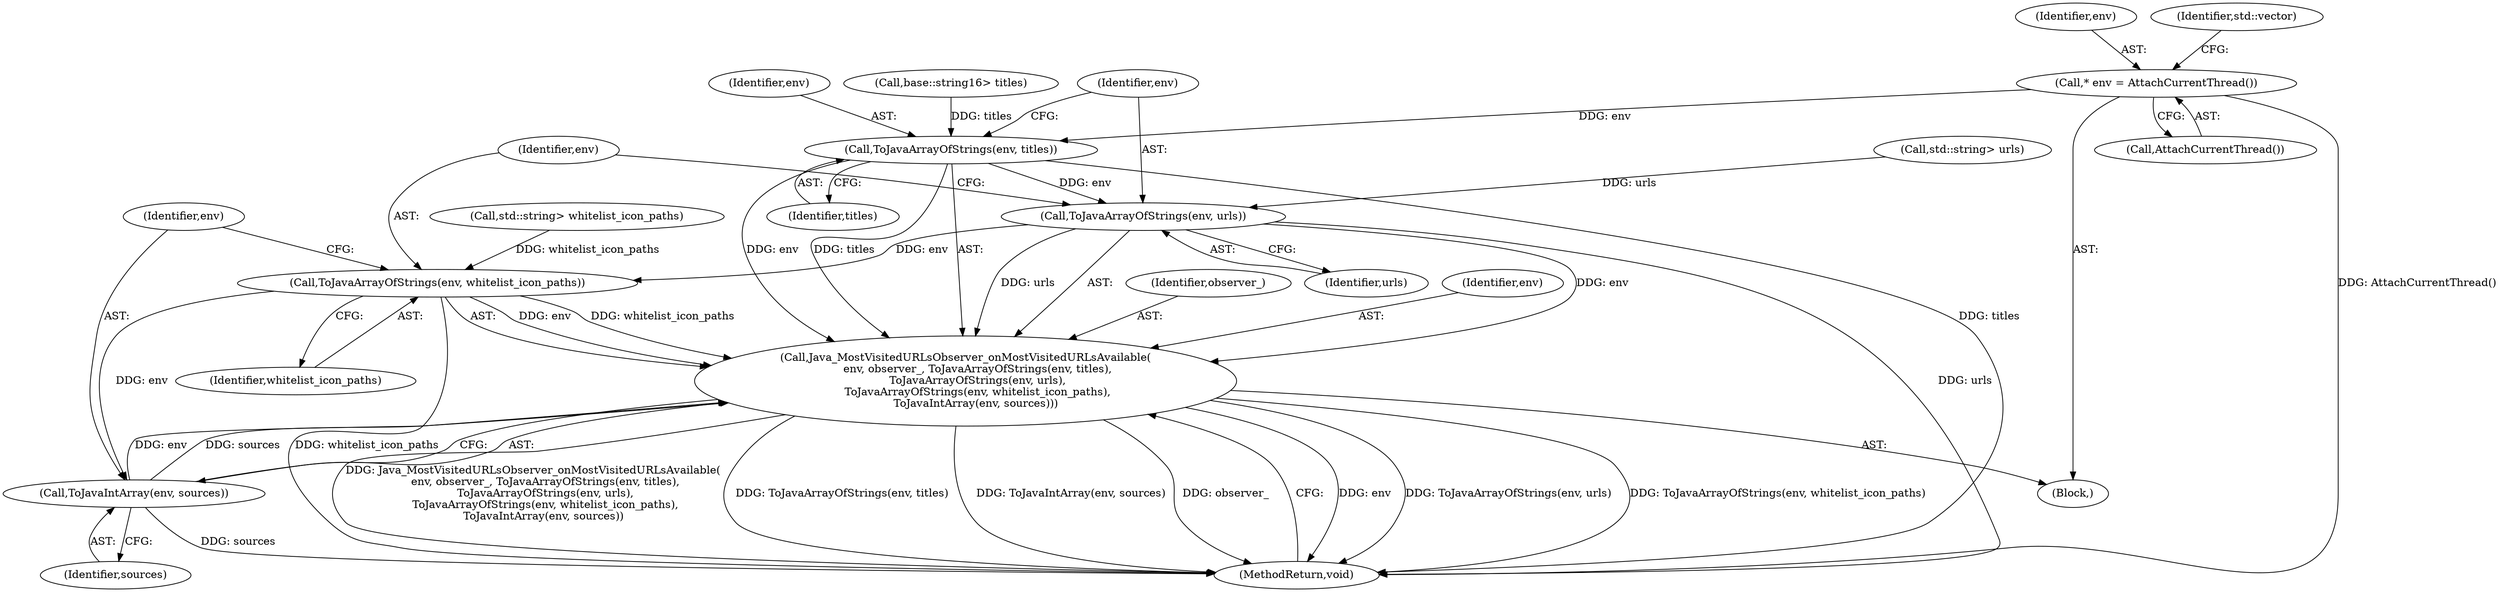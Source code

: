 digraph "1_Chrome_5c6e9372daae557d6857f02888e84363eeff9be9_0@API" {
"1000104" [label="(Call,* env = AttachCurrentThread())"];
"1000150" [label="(Call,ToJavaArrayOfStrings(env, titles))"];
"1000147" [label="(Call,Java_MostVisitedURLsObserver_onMostVisitedURLsAvailable(\n       env, observer_, ToJavaArrayOfStrings(env, titles),\n       ToJavaArrayOfStrings(env, urls),\n       ToJavaArrayOfStrings(env, whitelist_icon_paths),\n      ToJavaIntArray(env, sources)))"];
"1000153" [label="(Call,ToJavaArrayOfStrings(env, urls))"];
"1000156" [label="(Call,ToJavaArrayOfStrings(env, whitelist_icon_paths))"];
"1000159" [label="(Call,ToJavaIntArray(env, sources))"];
"1000157" [label="(Identifier,env)"];
"1000154" [label="(Identifier,env)"];
"1000162" [label="(MethodReturn,void)"];
"1000119" [label="(Call,std::string> whitelist_icon_paths)"];
"1000105" [label="(Identifier,env)"];
"1000153" [label="(Call,ToJavaArrayOfStrings(env, urls))"];
"1000156" [label="(Call,ToJavaArrayOfStrings(env, whitelist_icon_paths))"];
"1000108" [label="(Identifier,std::vector)"];
"1000155" [label="(Identifier,urls)"];
"1000161" [label="(Identifier,sources)"];
"1000150" [label="(Call,ToJavaArrayOfStrings(env, titles))"];
"1000151" [label="(Identifier,env)"];
"1000147" [label="(Call,Java_MostVisitedURLsObserver_onMostVisitedURLsAvailable(\n       env, observer_, ToJavaArrayOfStrings(env, titles),\n       ToJavaArrayOfStrings(env, urls),\n       ToJavaArrayOfStrings(env, whitelist_icon_paths),\n      ToJavaIntArray(env, sources)))"];
"1000160" [label="(Identifier,env)"];
"1000106" [label="(Call,AttachCurrentThread())"];
"1000149" [label="(Identifier,observer_)"];
"1000104" [label="(Call,* env = AttachCurrentThread())"];
"1000152" [label="(Identifier,titles)"];
"1000102" [label="(Block,)"];
"1000158" [label="(Identifier,whitelist_icon_paths)"];
"1000148" [label="(Identifier,env)"];
"1000114" [label="(Call,std::string> urls)"];
"1000159" [label="(Call,ToJavaIntArray(env, sources))"];
"1000109" [label="(Call,base::string16> titles)"];
"1000104" -> "1000102"  [label="AST: "];
"1000104" -> "1000106"  [label="CFG: "];
"1000105" -> "1000104"  [label="AST: "];
"1000106" -> "1000104"  [label="AST: "];
"1000108" -> "1000104"  [label="CFG: "];
"1000104" -> "1000162"  [label="DDG: AttachCurrentThread()"];
"1000104" -> "1000150"  [label="DDG: env"];
"1000150" -> "1000147"  [label="AST: "];
"1000150" -> "1000152"  [label="CFG: "];
"1000151" -> "1000150"  [label="AST: "];
"1000152" -> "1000150"  [label="AST: "];
"1000154" -> "1000150"  [label="CFG: "];
"1000150" -> "1000162"  [label="DDG: titles"];
"1000150" -> "1000147"  [label="DDG: env"];
"1000150" -> "1000147"  [label="DDG: titles"];
"1000109" -> "1000150"  [label="DDG: titles"];
"1000150" -> "1000153"  [label="DDG: env"];
"1000147" -> "1000102"  [label="AST: "];
"1000147" -> "1000159"  [label="CFG: "];
"1000148" -> "1000147"  [label="AST: "];
"1000149" -> "1000147"  [label="AST: "];
"1000153" -> "1000147"  [label="AST: "];
"1000156" -> "1000147"  [label="AST: "];
"1000159" -> "1000147"  [label="AST: "];
"1000162" -> "1000147"  [label="CFG: "];
"1000147" -> "1000162"  [label="DDG: ToJavaArrayOfStrings(env, titles)"];
"1000147" -> "1000162"  [label="DDG: ToJavaIntArray(env, sources)"];
"1000147" -> "1000162"  [label="DDG: observer_"];
"1000147" -> "1000162"  [label="DDG: env"];
"1000147" -> "1000162"  [label="DDG: ToJavaArrayOfStrings(env, urls)"];
"1000147" -> "1000162"  [label="DDG: ToJavaArrayOfStrings(env, whitelist_icon_paths)"];
"1000147" -> "1000162"  [label="DDG: Java_MostVisitedURLsObserver_onMostVisitedURLsAvailable(\n       env, observer_, ToJavaArrayOfStrings(env, titles),\n       ToJavaArrayOfStrings(env, urls),\n       ToJavaArrayOfStrings(env, whitelist_icon_paths),\n      ToJavaIntArray(env, sources))"];
"1000159" -> "1000147"  [label="DDG: env"];
"1000159" -> "1000147"  [label="DDG: sources"];
"1000153" -> "1000147"  [label="DDG: env"];
"1000153" -> "1000147"  [label="DDG: urls"];
"1000156" -> "1000147"  [label="DDG: env"];
"1000156" -> "1000147"  [label="DDG: whitelist_icon_paths"];
"1000153" -> "1000155"  [label="CFG: "];
"1000154" -> "1000153"  [label="AST: "];
"1000155" -> "1000153"  [label="AST: "];
"1000157" -> "1000153"  [label="CFG: "];
"1000153" -> "1000162"  [label="DDG: urls"];
"1000114" -> "1000153"  [label="DDG: urls"];
"1000153" -> "1000156"  [label="DDG: env"];
"1000156" -> "1000158"  [label="CFG: "];
"1000157" -> "1000156"  [label="AST: "];
"1000158" -> "1000156"  [label="AST: "];
"1000160" -> "1000156"  [label="CFG: "];
"1000156" -> "1000162"  [label="DDG: whitelist_icon_paths"];
"1000119" -> "1000156"  [label="DDG: whitelist_icon_paths"];
"1000156" -> "1000159"  [label="DDG: env"];
"1000159" -> "1000161"  [label="CFG: "];
"1000160" -> "1000159"  [label="AST: "];
"1000161" -> "1000159"  [label="AST: "];
"1000159" -> "1000162"  [label="DDG: sources"];
}
